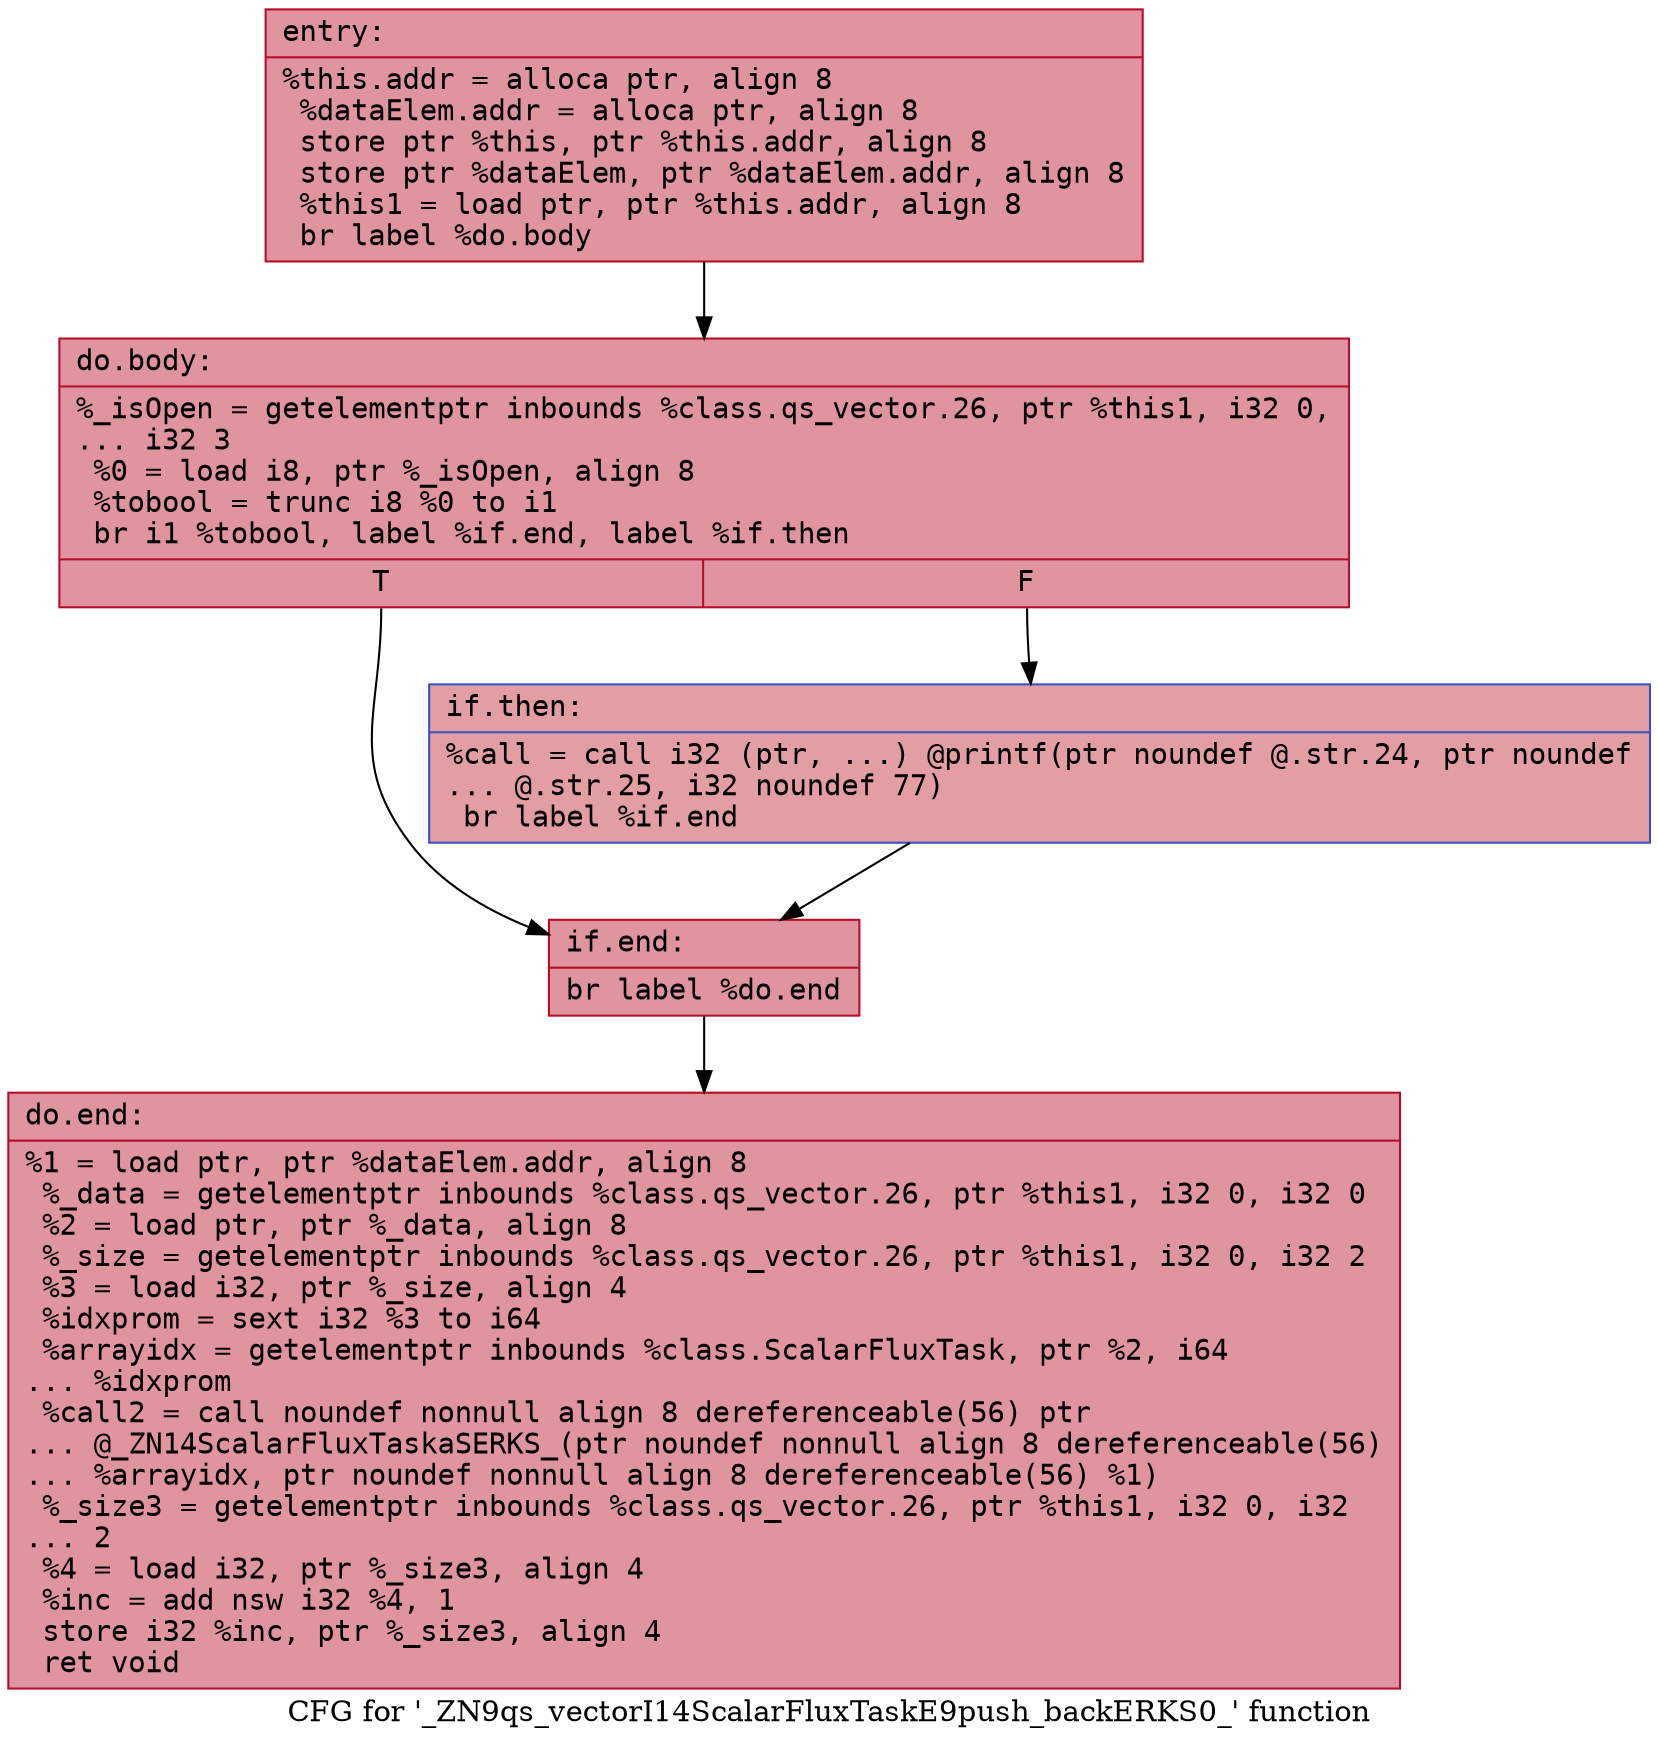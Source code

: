 digraph "CFG for '_ZN9qs_vectorI14ScalarFluxTaskE9push_backERKS0_' function" {
	label="CFG for '_ZN9qs_vectorI14ScalarFluxTaskE9push_backERKS0_' function";

	Node0x556c3c7ffd10 [shape=record,color="#b70d28ff", style=filled, fillcolor="#b70d2870" fontname="Courier",label="{entry:\l|  %this.addr = alloca ptr, align 8\l  %dataElem.addr = alloca ptr, align 8\l  store ptr %this, ptr %this.addr, align 8\l  store ptr %dataElem, ptr %dataElem.addr, align 8\l  %this1 = load ptr, ptr %this.addr, align 8\l  br label %do.body\l}"];
	Node0x556c3c7ffd10 -> Node0x556c3c800000[tooltip="entry -> do.body\nProbability 100.00%" ];
	Node0x556c3c800000 [shape=record,color="#b70d28ff", style=filled, fillcolor="#b70d2870" fontname="Courier",label="{do.body:\l|  %_isOpen = getelementptr inbounds %class.qs_vector.26, ptr %this1, i32 0,\l... i32 3\l  %0 = load i8, ptr %_isOpen, align 8\l  %tobool = trunc i8 %0 to i1\l  br i1 %tobool, label %if.end, label %if.then\l|{<s0>T|<s1>F}}"];
	Node0x556c3c800000:s0 -> Node0x556c3c8002d0[tooltip="do.body -> if.end\nProbability 50.00%" ];
	Node0x556c3c800000:s1 -> Node0x556c3c800340[tooltip="do.body -> if.then\nProbability 50.00%" ];
	Node0x556c3c800340 [shape=record,color="#3d50c3ff", style=filled, fillcolor="#be242e70" fontname="Courier",label="{if.then:\l|  %call = call i32 (ptr, ...) @printf(ptr noundef @.str.24, ptr noundef\l... @.str.25, i32 noundef 77)\l  br label %if.end\l}"];
	Node0x556c3c800340 -> Node0x556c3c8002d0[tooltip="if.then -> if.end\nProbability 100.00%" ];
	Node0x556c3c8002d0 [shape=record,color="#b70d28ff", style=filled, fillcolor="#b70d2870" fontname="Courier",label="{if.end:\l|  br label %do.end\l}"];
	Node0x556c3c8002d0 -> Node0x556c3c800540[tooltip="if.end -> do.end\nProbability 100.00%" ];
	Node0x556c3c800540 [shape=record,color="#b70d28ff", style=filled, fillcolor="#b70d2870" fontname="Courier",label="{do.end:\l|  %1 = load ptr, ptr %dataElem.addr, align 8\l  %_data = getelementptr inbounds %class.qs_vector.26, ptr %this1, i32 0, i32 0\l  %2 = load ptr, ptr %_data, align 8\l  %_size = getelementptr inbounds %class.qs_vector.26, ptr %this1, i32 0, i32 2\l  %3 = load i32, ptr %_size, align 4\l  %idxprom = sext i32 %3 to i64\l  %arrayidx = getelementptr inbounds %class.ScalarFluxTask, ptr %2, i64\l... %idxprom\l  %call2 = call noundef nonnull align 8 dereferenceable(56) ptr\l... @_ZN14ScalarFluxTaskaSERKS_(ptr noundef nonnull align 8 dereferenceable(56)\l... %arrayidx, ptr noundef nonnull align 8 dereferenceable(56) %1)\l  %_size3 = getelementptr inbounds %class.qs_vector.26, ptr %this1, i32 0, i32\l... 2\l  %4 = load i32, ptr %_size3, align 4\l  %inc = add nsw i32 %4, 1\l  store i32 %inc, ptr %_size3, align 4\l  ret void\l}"];
}

